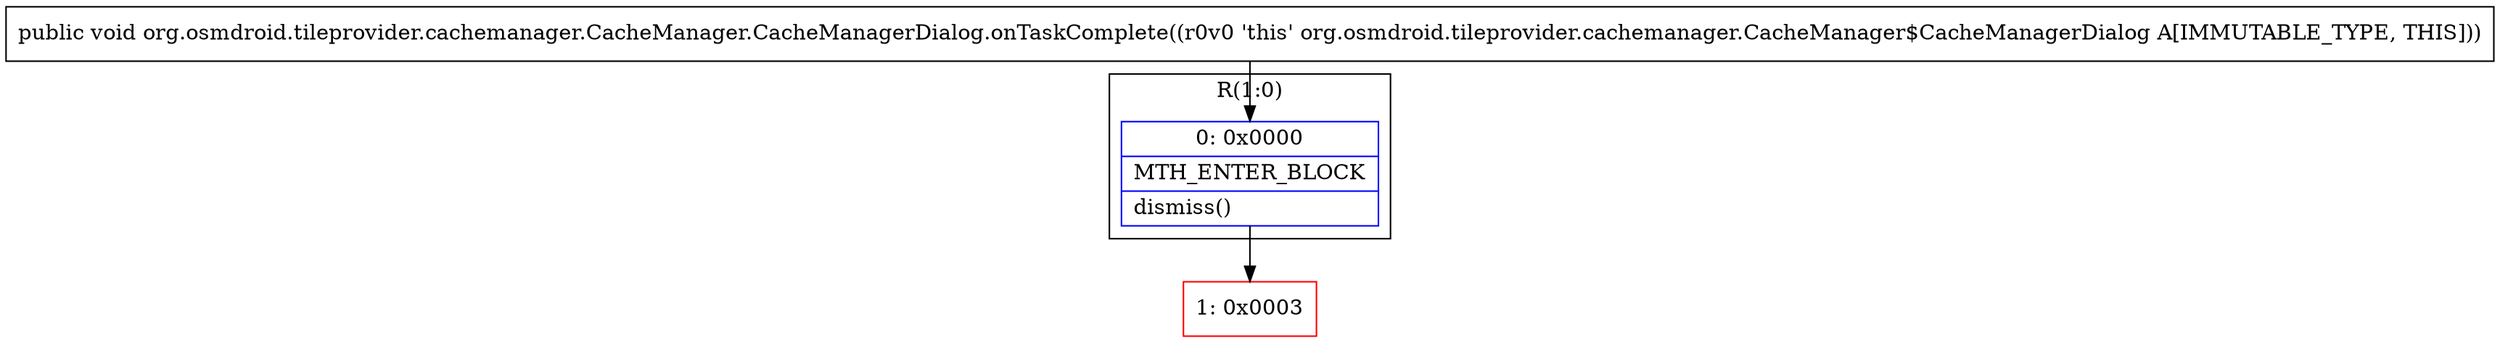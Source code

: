 digraph "CFG fororg.osmdroid.tileprovider.cachemanager.CacheManager.CacheManagerDialog.onTaskComplete()V" {
subgraph cluster_Region_1895087749 {
label = "R(1:0)";
node [shape=record,color=blue];
Node_0 [shape=record,label="{0\:\ 0x0000|MTH_ENTER_BLOCK\l|dismiss()\l}"];
}
Node_1 [shape=record,color=red,label="{1\:\ 0x0003}"];
MethodNode[shape=record,label="{public void org.osmdroid.tileprovider.cachemanager.CacheManager.CacheManagerDialog.onTaskComplete((r0v0 'this' org.osmdroid.tileprovider.cachemanager.CacheManager$CacheManagerDialog A[IMMUTABLE_TYPE, THIS])) }"];
MethodNode -> Node_0;
Node_0 -> Node_1;
}


